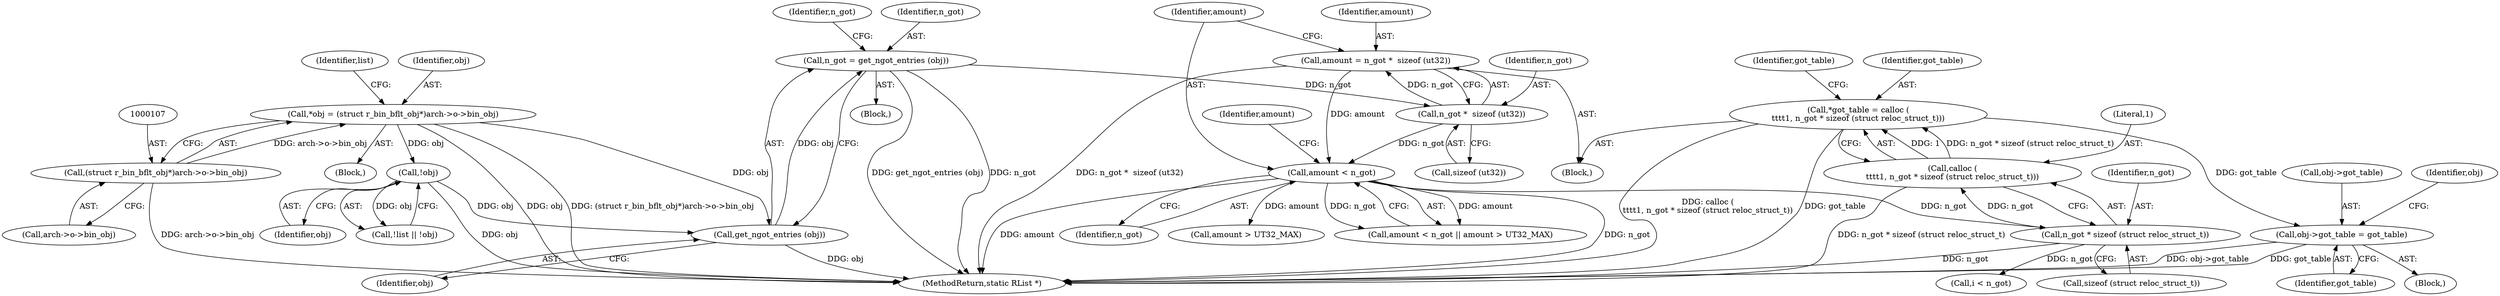 digraph "0_radare2_72794dc3523bbd5bb370de3c5857cb736c387e18_0@pointer" {
"1000277" [label="(Call,obj->got_table = got_table)"];
"1000168" [label="(Call,*got_table = calloc (\n\t\t\t\t1, n_got * sizeof (struct reloc_struct_t)))"];
"1000170" [label="(Call,calloc (\n\t\t\t\t1, n_got * sizeof (struct reloc_struct_t)))"];
"1000172" [label="(Call,n_got * sizeof (struct reloc_struct_t))"];
"1000159" [label="(Call,amount < n_got)"];
"1000151" [label="(Call,amount = n_got *  sizeof (ut32))"];
"1000153" [label="(Call,n_got *  sizeof (ut32))"];
"1000144" [label="(Call,n_got = get_ngot_entries (obj))"];
"1000146" [label="(Call,get_ngot_entries (obj))"];
"1000104" [label="(Call,*obj = (struct r_bin_bflt_obj*)arch->o->bin_obj)"];
"1000106" [label="(Call,(struct r_bin_bflt_obj*)arch->o->bin_obj)"];
"1000128" [label="(Call,!obj)"];
"1000278" [label="(Call,obj->got_table)"];
"1000128" [label="(Call,!obj)"];
"1000281" [label="(Identifier,got_table)"];
"1000151" [label="(Call,amount = n_got *  sizeof (ut32))"];
"1000177" [label="(Identifier,got_table)"];
"1000143" [label="(Block,)"];
"1000155" [label="(Call,sizeof (ut32))"];
"1000104" [label="(Call,*obj = (struct r_bin_bflt_obj*)arch->o->bin_obj)"];
"1000277" [label="(Call,obj->got_table = got_table)"];
"1000171" [label="(Literal,1)"];
"1000286" [label="(Identifier,obj)"];
"1000161" [label="(Identifier,n_got)"];
"1000160" [label="(Identifier,amount)"];
"1000169" [label="(Identifier,got_table)"];
"1000147" [label="(Identifier,obj)"];
"1000108" [label="(Call,arch->o->bin_obj)"];
"1000146" [label="(Call,get_ngot_entries (obj))"];
"1000129" [label="(Identifier,obj)"];
"1000178" [label="(Block,)"];
"1000153" [label="(Call,n_got *  sizeof (ut32))"];
"1000159" [label="(Call,amount < n_got)"];
"1000187" [label="(Call,i < n_got)"];
"1000162" [label="(Call,amount > UT32_MAX)"];
"1000125" [label="(Call,!list || !obj)"];
"1000168" [label="(Call,*got_table = calloc (\n\t\t\t\t1, n_got * sizeof (struct reloc_struct_t)))"];
"1000163" [label="(Identifier,amount)"];
"1000106" [label="(Call,(struct r_bin_bflt_obj*)arch->o->bin_obj)"];
"1000102" [label="(Block,)"];
"1000149" [label="(Identifier,n_got)"];
"1000154" [label="(Identifier,n_got)"];
"1000115" [label="(Identifier,list)"];
"1000170" [label="(Call,calloc (\n\t\t\t\t1, n_got * sizeof (struct reloc_struct_t)))"];
"1000174" [label="(Call,sizeof (struct reloc_struct_t))"];
"1000152" [label="(Identifier,amount)"];
"1000173" [label="(Identifier,n_got)"];
"1000145" [label="(Identifier,n_got)"];
"1000150" [label="(Block,)"];
"1000105" [label="(Identifier,obj)"];
"1000172" [label="(Call,n_got * sizeof (struct reloc_struct_t))"];
"1000158" [label="(Call,amount < n_got || amount > UT32_MAX)"];
"1000144" [label="(Call,n_got = get_ngot_entries (obj))"];
"1000568" [label="(MethodReturn,static RList *)"];
"1000277" -> "1000178"  [label="AST: "];
"1000277" -> "1000281"  [label="CFG: "];
"1000278" -> "1000277"  [label="AST: "];
"1000281" -> "1000277"  [label="AST: "];
"1000286" -> "1000277"  [label="CFG: "];
"1000277" -> "1000568"  [label="DDG: obj->got_table"];
"1000277" -> "1000568"  [label="DDG: got_table"];
"1000168" -> "1000277"  [label="DDG: got_table"];
"1000168" -> "1000150"  [label="AST: "];
"1000168" -> "1000170"  [label="CFG: "];
"1000169" -> "1000168"  [label="AST: "];
"1000170" -> "1000168"  [label="AST: "];
"1000177" -> "1000168"  [label="CFG: "];
"1000168" -> "1000568"  [label="DDG: got_table"];
"1000168" -> "1000568"  [label="DDG: calloc (\n\t\t\t\t1, n_got * sizeof (struct reloc_struct_t))"];
"1000170" -> "1000168"  [label="DDG: 1"];
"1000170" -> "1000168"  [label="DDG: n_got * sizeof (struct reloc_struct_t)"];
"1000170" -> "1000172"  [label="CFG: "];
"1000171" -> "1000170"  [label="AST: "];
"1000172" -> "1000170"  [label="AST: "];
"1000170" -> "1000568"  [label="DDG: n_got * sizeof (struct reloc_struct_t)"];
"1000172" -> "1000170"  [label="DDG: n_got"];
"1000172" -> "1000174"  [label="CFG: "];
"1000173" -> "1000172"  [label="AST: "];
"1000174" -> "1000172"  [label="AST: "];
"1000172" -> "1000568"  [label="DDG: n_got"];
"1000159" -> "1000172"  [label="DDG: n_got"];
"1000172" -> "1000187"  [label="DDG: n_got"];
"1000159" -> "1000158"  [label="AST: "];
"1000159" -> "1000161"  [label="CFG: "];
"1000160" -> "1000159"  [label="AST: "];
"1000161" -> "1000159"  [label="AST: "];
"1000163" -> "1000159"  [label="CFG: "];
"1000158" -> "1000159"  [label="CFG: "];
"1000159" -> "1000568"  [label="DDG: amount"];
"1000159" -> "1000568"  [label="DDG: n_got"];
"1000159" -> "1000158"  [label="DDG: amount"];
"1000159" -> "1000158"  [label="DDG: n_got"];
"1000151" -> "1000159"  [label="DDG: amount"];
"1000153" -> "1000159"  [label="DDG: n_got"];
"1000159" -> "1000162"  [label="DDG: amount"];
"1000151" -> "1000150"  [label="AST: "];
"1000151" -> "1000153"  [label="CFG: "];
"1000152" -> "1000151"  [label="AST: "];
"1000153" -> "1000151"  [label="AST: "];
"1000160" -> "1000151"  [label="CFG: "];
"1000151" -> "1000568"  [label="DDG: n_got *  sizeof (ut32)"];
"1000153" -> "1000151"  [label="DDG: n_got"];
"1000153" -> "1000155"  [label="CFG: "];
"1000154" -> "1000153"  [label="AST: "];
"1000155" -> "1000153"  [label="AST: "];
"1000144" -> "1000153"  [label="DDG: n_got"];
"1000144" -> "1000143"  [label="AST: "];
"1000144" -> "1000146"  [label="CFG: "];
"1000145" -> "1000144"  [label="AST: "];
"1000146" -> "1000144"  [label="AST: "];
"1000149" -> "1000144"  [label="CFG: "];
"1000144" -> "1000568"  [label="DDG: n_got"];
"1000144" -> "1000568"  [label="DDG: get_ngot_entries (obj)"];
"1000146" -> "1000144"  [label="DDG: obj"];
"1000146" -> "1000147"  [label="CFG: "];
"1000147" -> "1000146"  [label="AST: "];
"1000146" -> "1000568"  [label="DDG: obj"];
"1000104" -> "1000146"  [label="DDG: obj"];
"1000128" -> "1000146"  [label="DDG: obj"];
"1000104" -> "1000102"  [label="AST: "];
"1000104" -> "1000106"  [label="CFG: "];
"1000105" -> "1000104"  [label="AST: "];
"1000106" -> "1000104"  [label="AST: "];
"1000115" -> "1000104"  [label="CFG: "];
"1000104" -> "1000568"  [label="DDG: obj"];
"1000104" -> "1000568"  [label="DDG: (struct r_bin_bflt_obj*)arch->o->bin_obj"];
"1000106" -> "1000104"  [label="DDG: arch->o->bin_obj"];
"1000104" -> "1000128"  [label="DDG: obj"];
"1000106" -> "1000108"  [label="CFG: "];
"1000107" -> "1000106"  [label="AST: "];
"1000108" -> "1000106"  [label="AST: "];
"1000106" -> "1000568"  [label="DDG: arch->o->bin_obj"];
"1000128" -> "1000125"  [label="AST: "];
"1000128" -> "1000129"  [label="CFG: "];
"1000129" -> "1000128"  [label="AST: "];
"1000125" -> "1000128"  [label="CFG: "];
"1000128" -> "1000568"  [label="DDG: obj"];
"1000128" -> "1000125"  [label="DDG: obj"];
}
